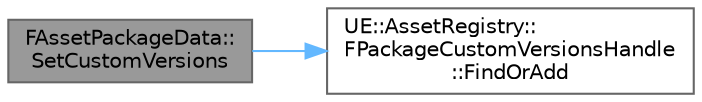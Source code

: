 digraph "FAssetPackageData::SetCustomVersions"
{
 // INTERACTIVE_SVG=YES
 // LATEX_PDF_SIZE
  bgcolor="transparent";
  edge [fontname=Helvetica,fontsize=10,labelfontname=Helvetica,labelfontsize=10];
  node [fontname=Helvetica,fontsize=10,shape=box,height=0.2,width=0.4];
  rankdir="LR";
  Node1 [id="Node000001",label="FAssetPackageData::\lSetCustomVersions",height=0.2,width=0.4,color="gray40", fillcolor="grey60", style="filled", fontcolor="black",tooltip=" "];
  Node1 -> Node2 [id="edge1_Node000001_Node000002",color="steelblue1",style="solid",tooltip=" "];
  Node2 [id="Node000002",label="UE::AssetRegistry::\lFPackageCustomVersionsHandle\l::FindOrAdd",height=0.2,width=0.4,color="grey40", fillcolor="white", style="filled",URL="$de/d2d/classUE_1_1AssetRegistry_1_1FPackageCustomVersionsHandle.html#ad278390682c7dcf082d9bc25afc33222",tooltip=" "];
}
